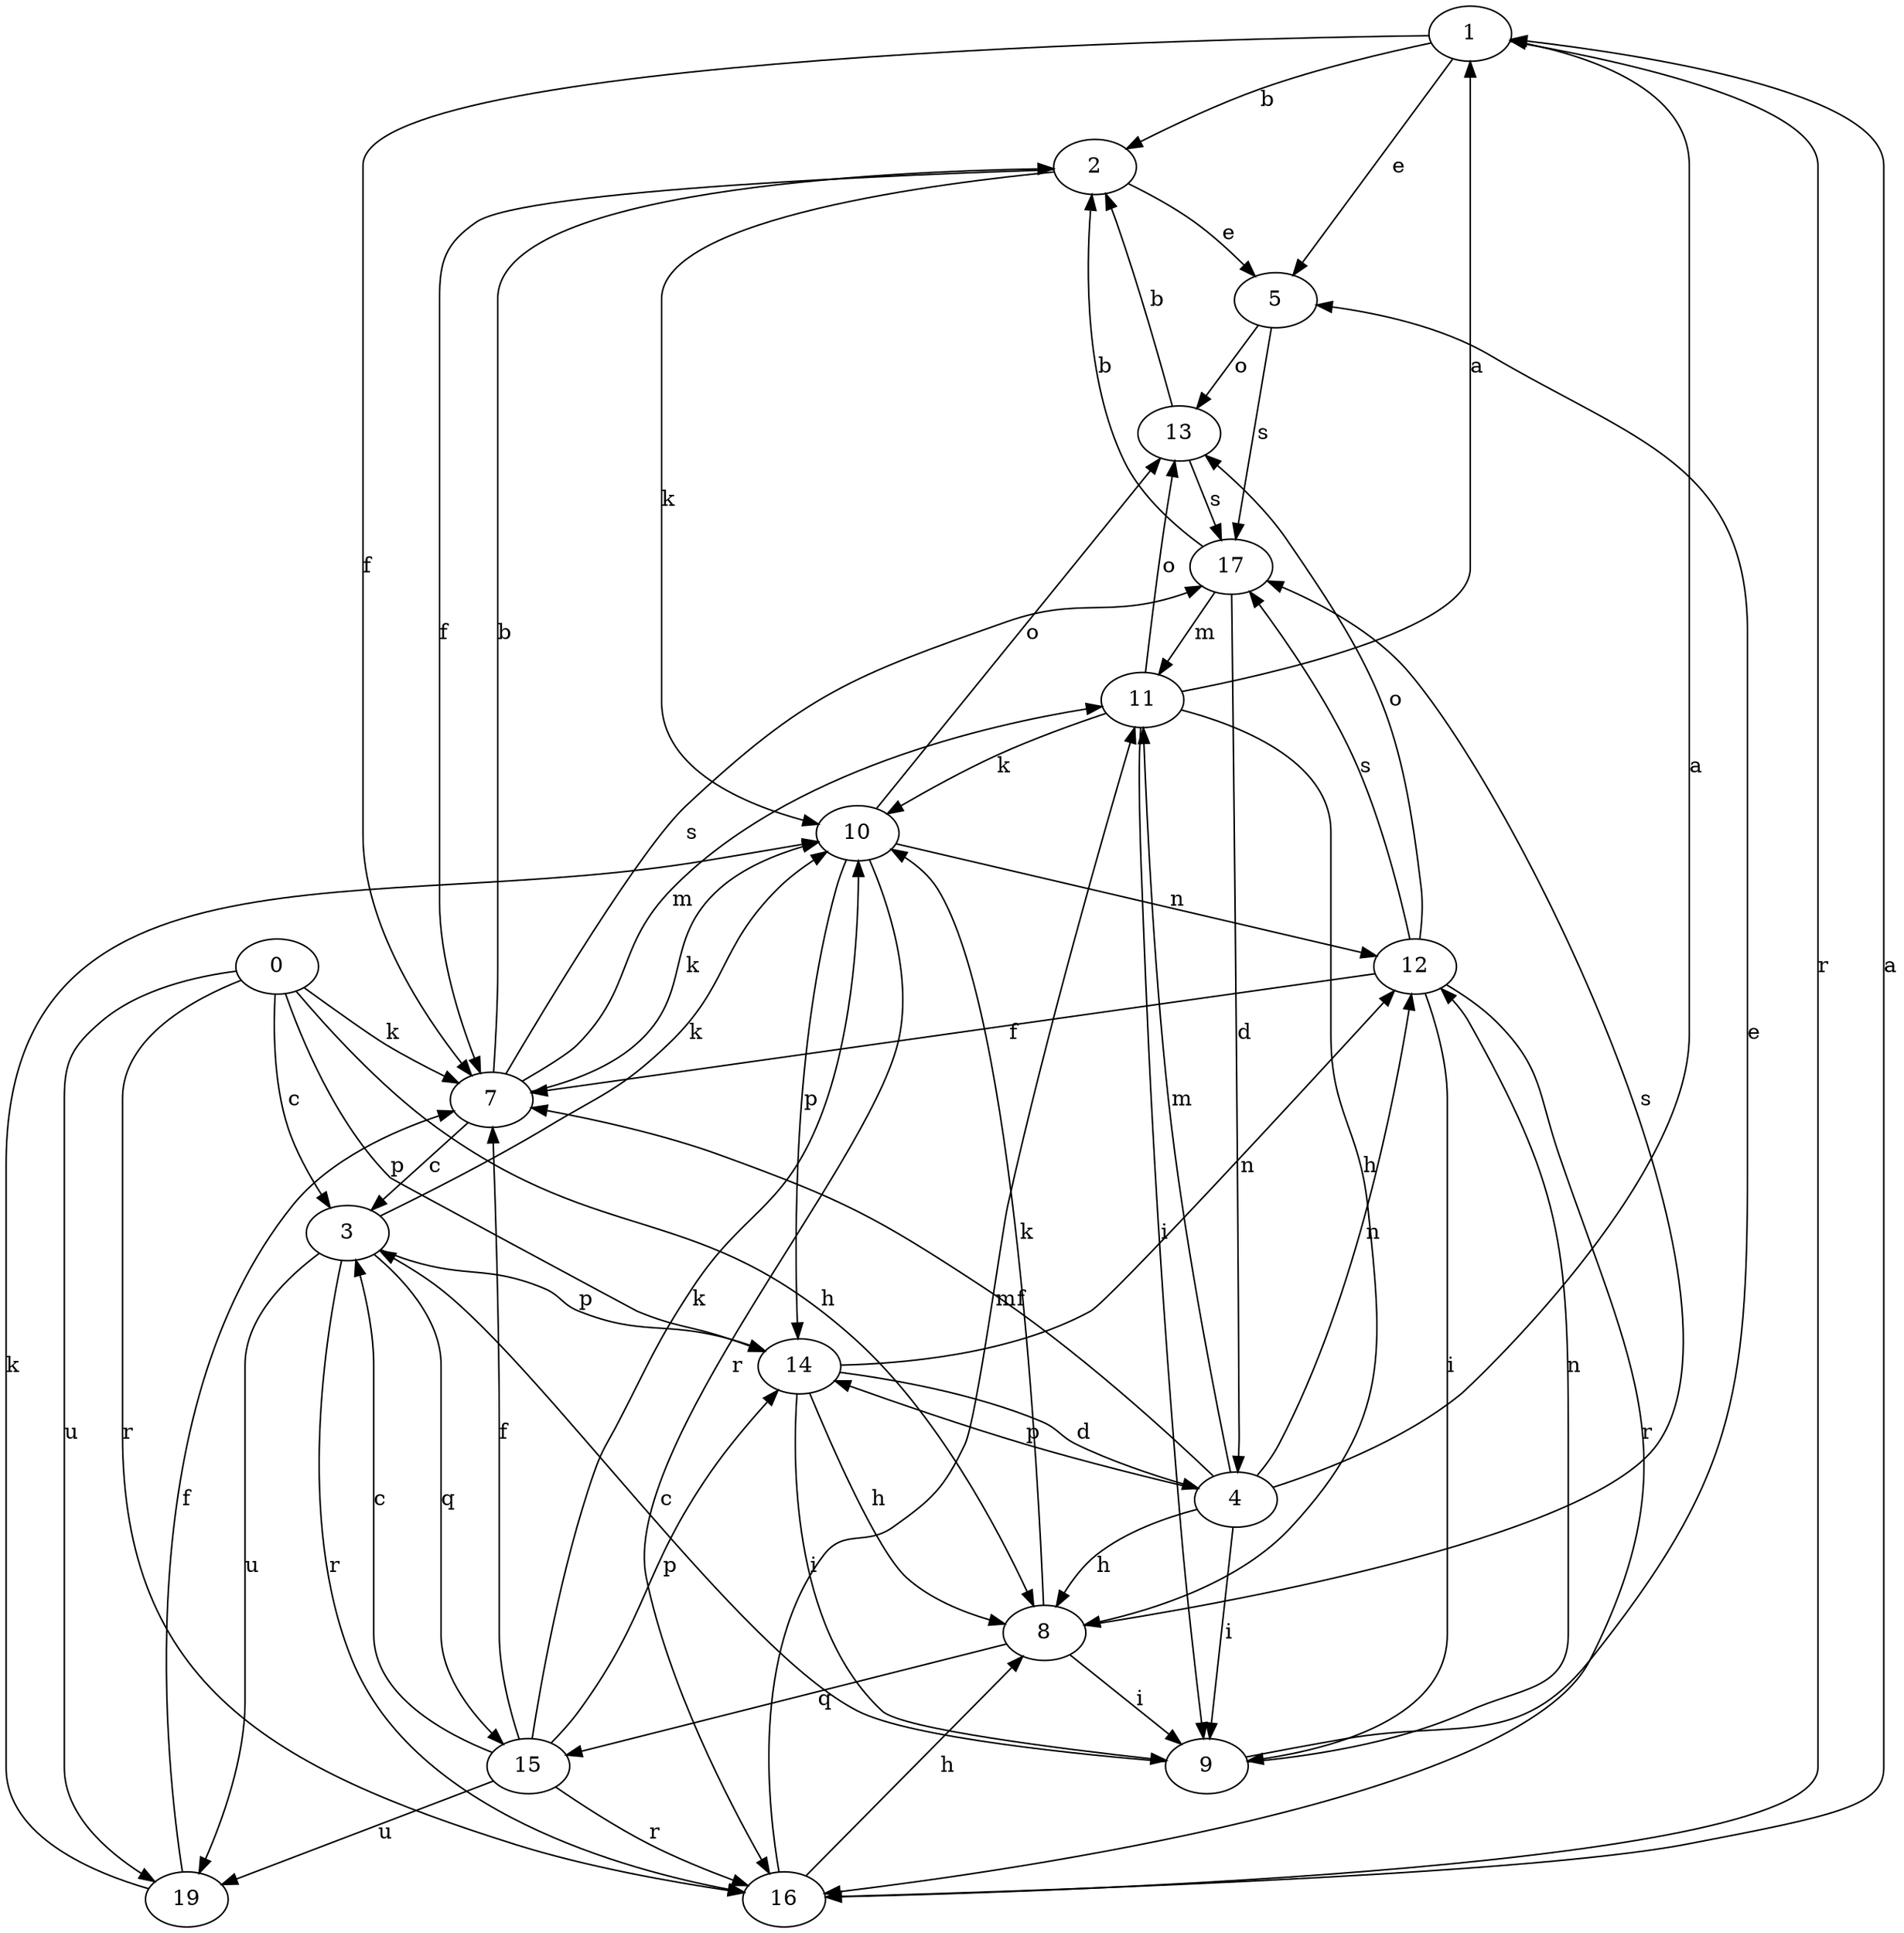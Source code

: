 strict digraph  {
1;
2;
3;
4;
5;
7;
8;
0;
9;
10;
11;
12;
13;
14;
15;
16;
17;
19;
1 -> 2  [label=b];
1 -> 5  [label=e];
1 -> 7  [label=f];
1 -> 16  [label=r];
2 -> 5  [label=e];
2 -> 7  [label=f];
2 -> 10  [label=k];
3 -> 10  [label=k];
3 -> 14  [label=p];
3 -> 15  [label=q];
3 -> 16  [label=r];
3 -> 19  [label=u];
4 -> 1  [label=a];
4 -> 7  [label=f];
4 -> 8  [label=h];
4 -> 9  [label=i];
4 -> 11  [label=m];
4 -> 12  [label=n];
4 -> 14  [label=p];
5 -> 13  [label=o];
5 -> 17  [label=s];
7 -> 2  [label=b];
7 -> 3  [label=c];
7 -> 10  [label=k];
7 -> 11  [label=m];
7 -> 17  [label=s];
8 -> 9  [label=i];
8 -> 10  [label=k];
8 -> 15  [label=q];
8 -> 17  [label=s];
0 -> 3  [label=c];
0 -> 7  [label=k];
0 -> 8  [label=h];
0 -> 14  [label=p];
0 -> 16  [label=r];
0 -> 19  [label=u];
9 -> 3  [label=c];
9 -> 5  [label=e];
9 -> 12  [label=n];
10 -> 12  [label=n];
10 -> 13  [label=o];
10 -> 14  [label=p];
10 -> 16  [label=r];
11 -> 1  [label=a];
11 -> 8  [label=h];
11 -> 9  [label=i];
11 -> 10  [label=k];
11 -> 13  [label=o];
12 -> 7  [label=f];
12 -> 9  [label=i];
12 -> 13  [label=o];
12 -> 16  [label=r];
12 -> 17  [label=s];
13 -> 2  [label=b];
13 -> 17  [label=s];
14 -> 4  [label=d];
14 -> 8  [label=h];
14 -> 9  [label=i];
14 -> 12  [label=n];
15 -> 3  [label=c];
15 -> 7  [label=f];
15 -> 10  [label=k];
15 -> 14  [label=p];
15 -> 16  [label=r];
15 -> 19  [label=u];
16 -> 1  [label=a];
16 -> 8  [label=h];
16 -> 11  [label=m];
17 -> 2  [label=b];
17 -> 4  [label=d];
17 -> 11  [label=m];
19 -> 7  [label=f];
19 -> 10  [label=k];
}
